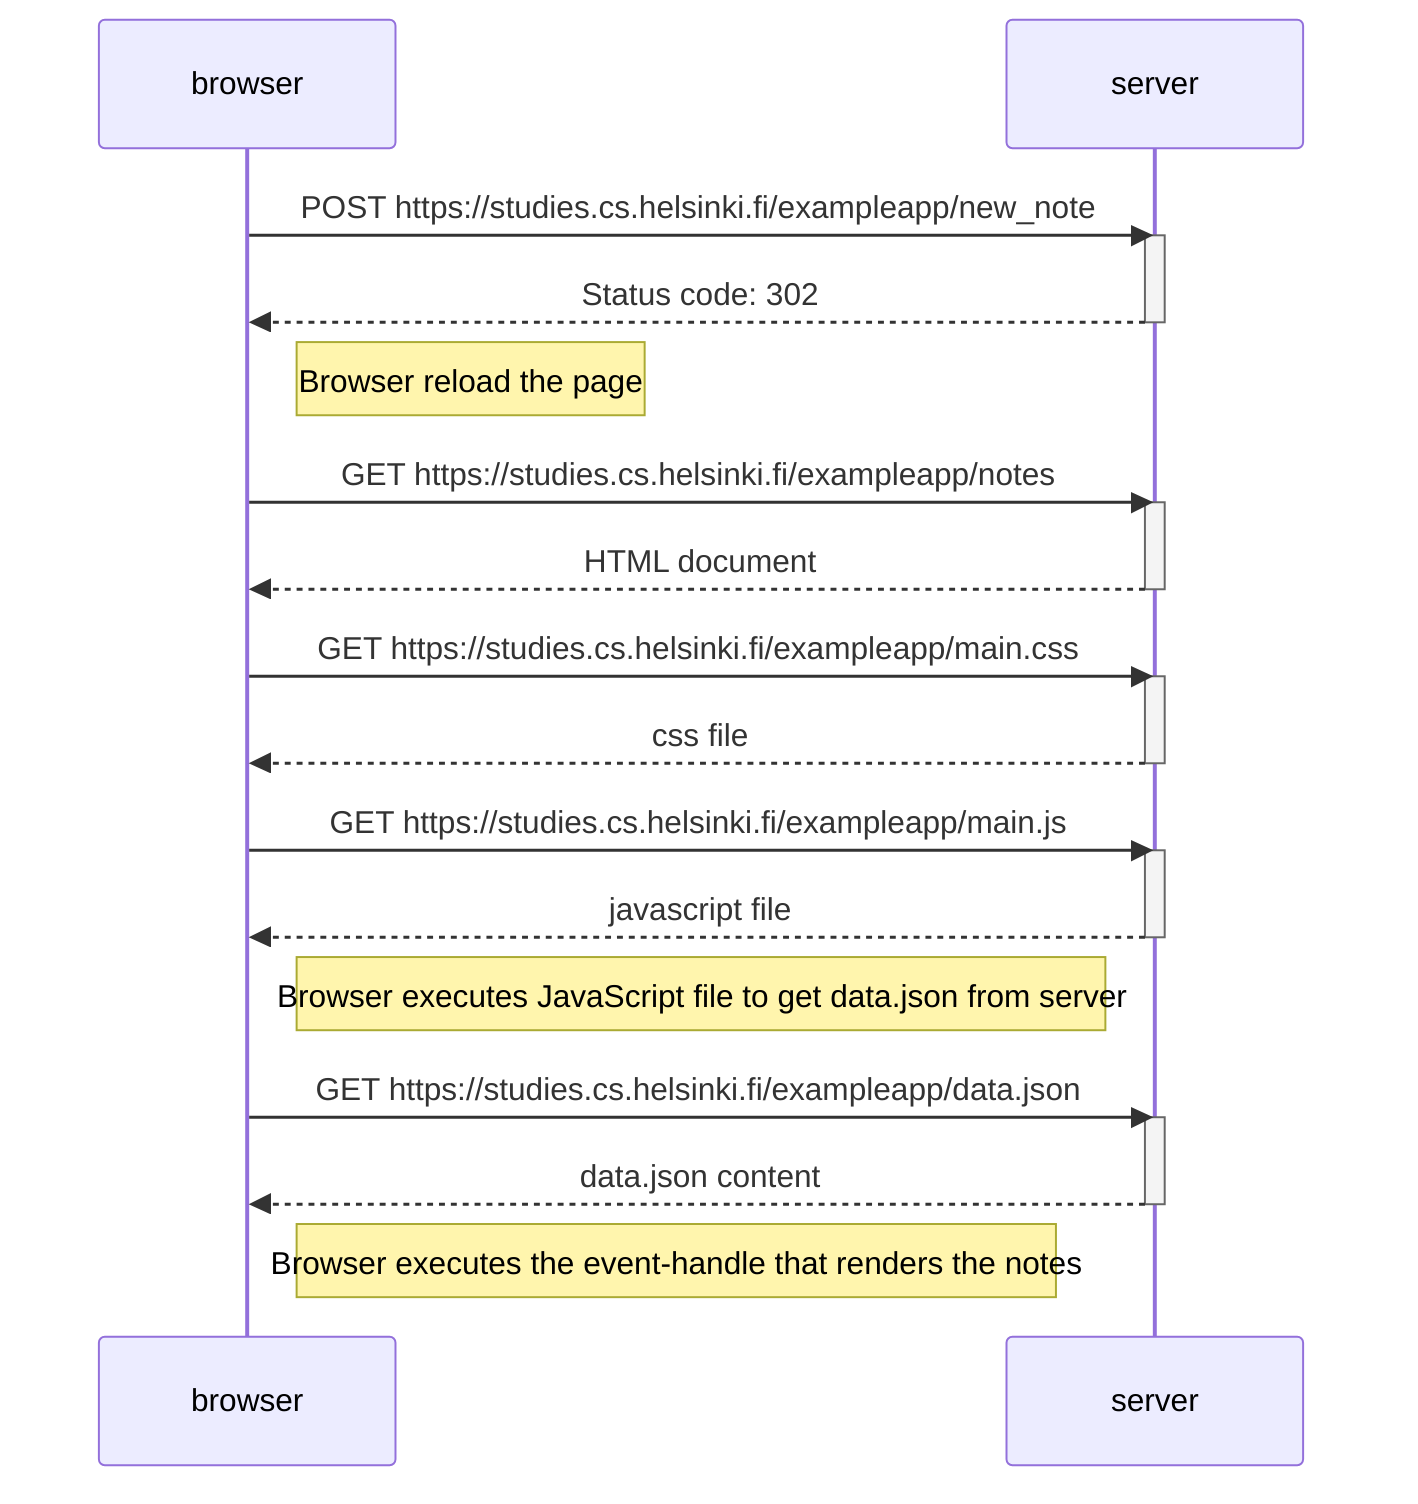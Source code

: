sequenceDiagram
    participant browser
    participant server

    browser->>server: POST https://studies.cs.helsinki.fi/exampleapp/new_note
    activate server
    server-->>browser: Status code: 302
    deactivate server

    Note right of browser: Browser reload the page

    browser->>server: GET https://studies.cs.helsinki.fi/exampleapp/notes
    activate server
    server-->>browser: HTML document
    deactivate server

    browser->>server: GET https://studies.cs.helsinki.fi/exampleapp/main.css
    activate server
    server-->>browser: css file
    deactivate server

    browser->>server: GET https://studies.cs.helsinki.fi/exampleapp/main.js
    activate server
    server-->>browser: javascript file
    deactivate server

    Note right of browser: Browser executes JavaScript file to get data.json from server

    browser->>server: GET https://studies.cs.helsinki.fi/exampleapp/data.json
    activate server
    server-->>browser: data.json content
    deactivate server

    Note right of browser: Browser executes the event-handle that renders the notes